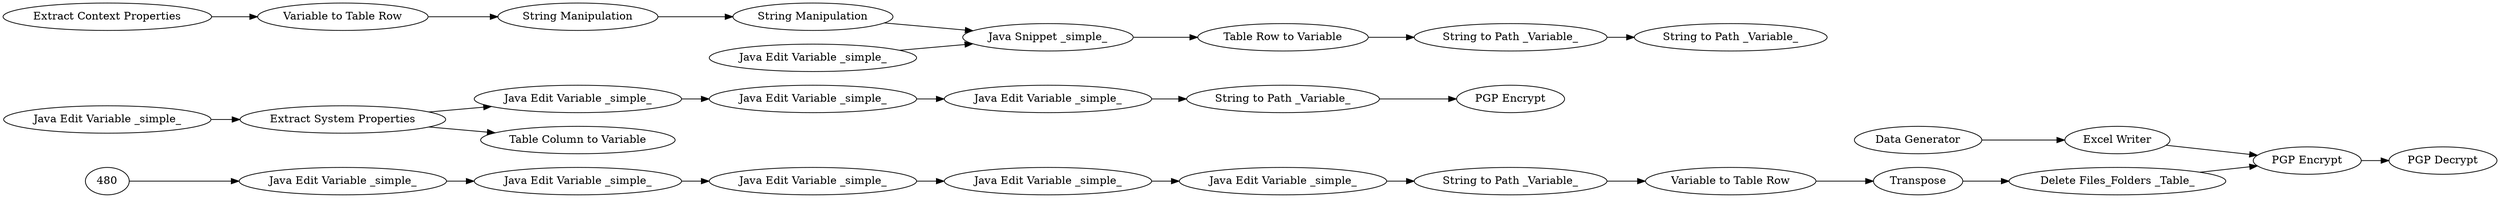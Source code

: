 digraph {
	1 [label="PGP Encrypt"]
	2 [label="PGP Decrypt"]
	3 [label="Data Generator"]
	4 [label="Excel Writer"]
	5 [label="PGP Encrypt"]
	6 [label="Java Edit Variable _simple_"]
	7 [label="Java Edit Variable _simple_"]
	8 [label="Java Edit Variable _simple_"]
	9 [label="Java Edit Variable _simple_"]
	10 [label="Java Edit Variable _simple_"]
	11 [label="String to Path _Variable_"]
	7 [label="Extract System Properties"]
	46 [label="Java Snippet _simple_"]
	47 [label="String Manipulation"]
	48 [label="String Manipulation"]
	55 [label="Java Edit Variable _simple_"]
	56 [label="Extract Context Properties"]
	57 [label="Variable to Table Row"]
	58 [label="Table Column to Variable"]
	59 [label="String to Path _Variable_"]
	60 [label="Table Row to Variable"]
	61 [label="String to Path _Variable_"]
	481 [label="Java Edit Variable _simple_"]
	482 [label="Java Edit Variable _simple_"]
	483 [label="Java Edit Variable _simple_"]
	484 [label="Java Edit Variable _simple_"]
	485 [label="Java Edit Variable _simple_"]
	486 [label="String to Path _Variable_"]
	489 [label="Delete Files_Folders _Table_"]
	490 [label="Variable to Table Row"]
	491 [label=Transpose]
	7 -> 58
	46 -> 60
	47 -> 46
	48 -> 47
	55 -> 46
	56 -> 57
	57 -> 48
	59 -> 61
	60 -> 59
	1 -> 2
	3 -> 4
	4 -> 1
	6 -> 7
	7 -> 8
	8 -> 9
	9 -> 10
	10 -> 11
	11 -> 5
	480 -> 481
	481 -> 482
	482 -> 483
	483 -> 485
	484 -> 486
	485 -> 484
	486 -> 490
	489 -> 1
	490 -> 491
	491 -> 489
	rankdir=LR
}
